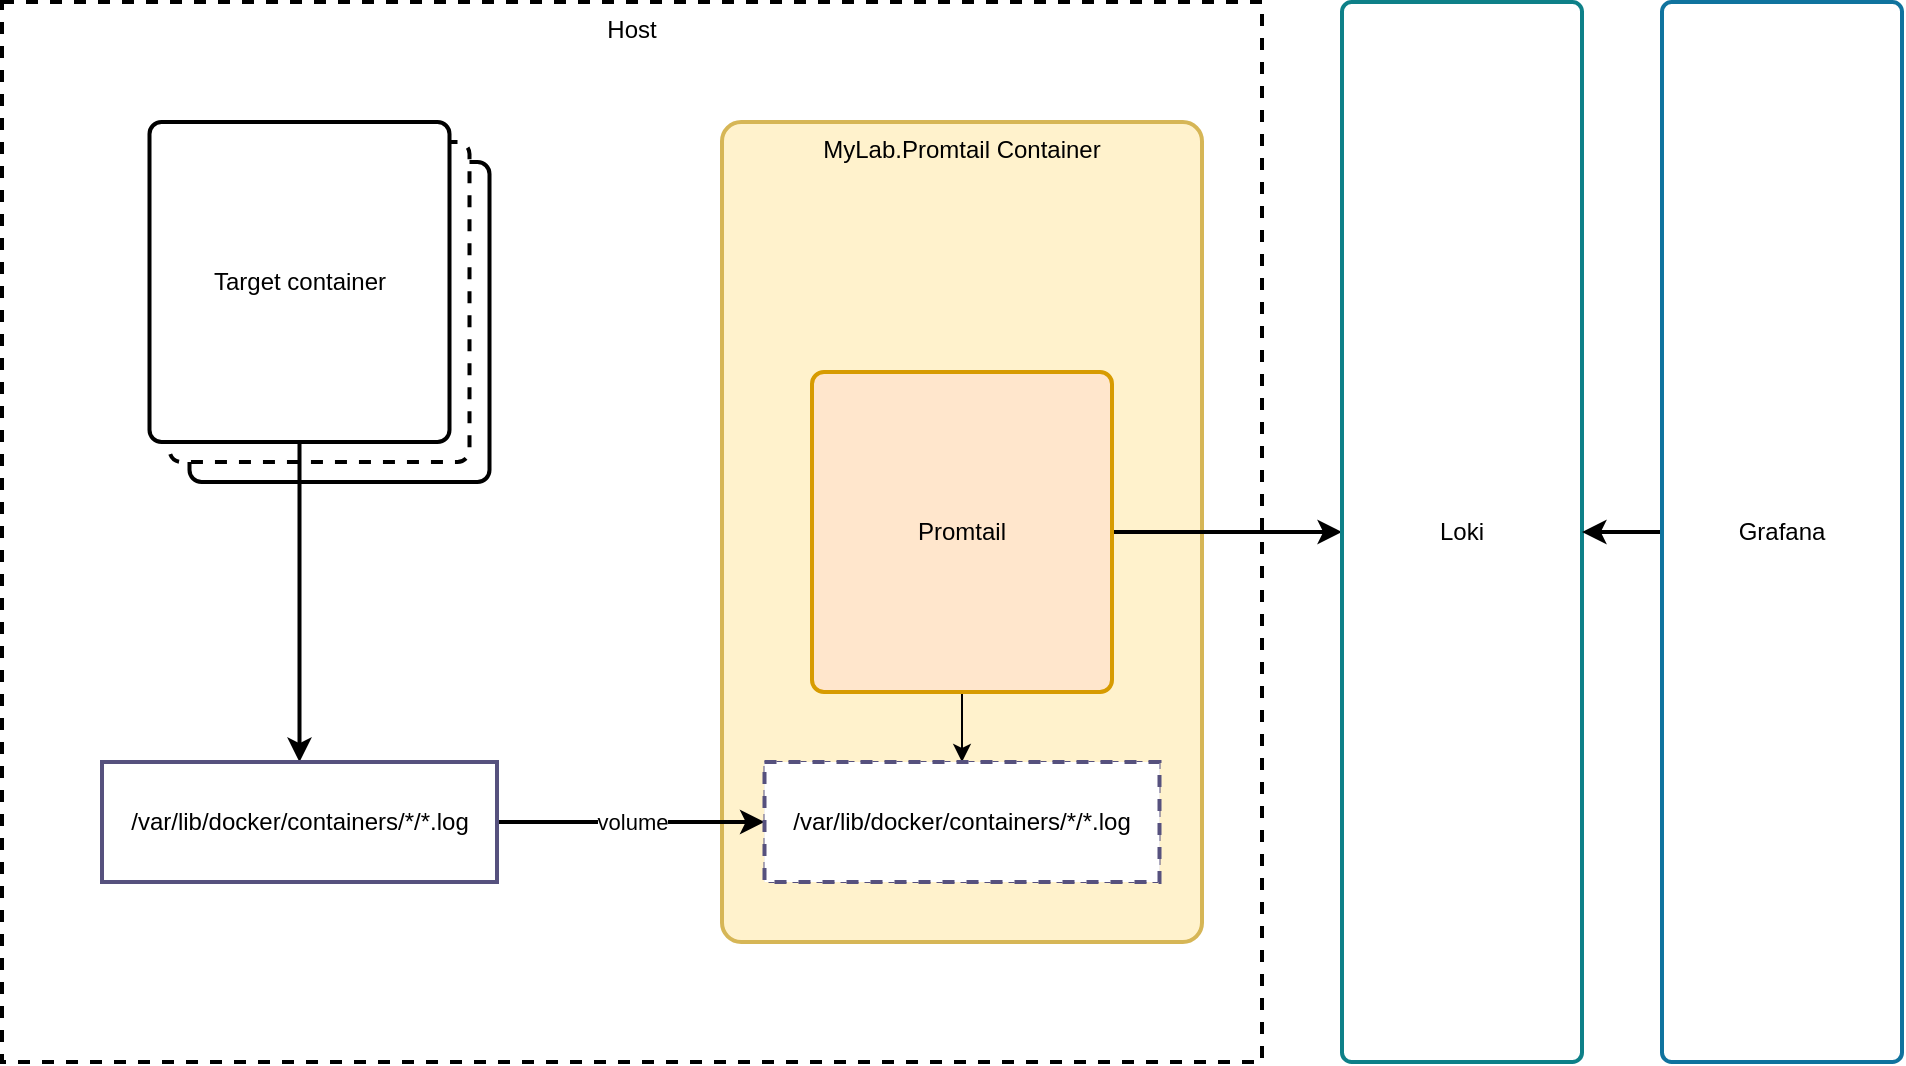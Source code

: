 <mxfile version="12.6.5" type="device"><diagram id="f3SyCNDqRQHfPyO30S9B" name="Page-1"><mxGraphModel dx="1080" dy="966" grid="1" gridSize="10" guides="1" tooltips="1" connect="1" arrows="1" fold="1" page="1" pageScale="1" pageWidth="1100" pageHeight="850" math="0" shadow="0"><root><mxCell id="0"/><mxCell id="1" parent="0"/><mxCell id="uIULBHfr_N6CEczHNAh2-7" value="Host" style="rounded=0;whiteSpace=wrap;html=1;shadow=0;dashed=1;strokeColor=#000000;align=center;verticalAlign=top;strokeWidth=2;" parent="1" vertex="1"><mxGeometry x="70" y="70" width="630" height="530" as="geometry"/></mxCell><mxCell id="uIULBHfr_N6CEczHNAh2-5" value="Target container" style="rounded=1;whiteSpace=wrap;html=1;arcSize=4;strokeWidth=2;" parent="1" vertex="1"><mxGeometry x="163.75" y="150" width="150" height="160" as="geometry"/></mxCell><mxCell id="uIULBHfr_N6CEczHNAh2-4" value="Target container" style="rounded=1;whiteSpace=wrap;html=1;arcSize=4;dashed=1;strokeWidth=2;" parent="1" vertex="1"><mxGeometry x="153.75" y="140" width="150" height="160" as="geometry"/></mxCell><mxCell id="uIULBHfr_N6CEczHNAh2-10" style="edgeStyle=orthogonalEdgeStyle;rounded=0;orthogonalLoop=1;jettySize=auto;html=1;exitX=0.5;exitY=1;exitDx=0;exitDy=0;entryX=0.5;entryY=0;entryDx=0;entryDy=0;strokeWidth=2;" parent="1" source="uIULBHfr_N6CEczHNAh2-1" target="uIULBHfr_N6CEczHNAh2-8" edge="1"><mxGeometry relative="1" as="geometry"/></mxCell><mxCell id="uIULBHfr_N6CEczHNAh2-1" value="Target container" style="rounded=1;whiteSpace=wrap;html=1;arcSize=4;strokeWidth=2;" parent="1" vertex="1"><mxGeometry x="143.75" y="130" width="150" height="160" as="geometry"/></mxCell><mxCell id="uIULBHfr_N6CEczHNAh2-6" value="MyLab.Promtail Container" style="rounded=1;whiteSpace=wrap;html=1;arcSize=4;align=center;verticalAlign=top;fillColor=#fff2cc;strokeColor=#d6b656;strokeWidth=2;" parent="1" vertex="1"><mxGeometry x="430" y="130" width="240" height="410" as="geometry"/></mxCell><mxCell id="uIULBHfr_N6CEczHNAh2-12" value="volume" style="edgeStyle=orthogonalEdgeStyle;rounded=0;orthogonalLoop=1;jettySize=auto;html=1;entryX=0;entryY=0.5;entryDx=0;entryDy=0;strokeWidth=2;" parent="1" source="uIULBHfr_N6CEczHNAh2-8" target="uIULBHfr_N6CEczHNAh2-11" edge="1"><mxGeometry relative="1" as="geometry"/></mxCell><mxCell id="uIULBHfr_N6CEczHNAh2-8" value="/var/lib/docker/containers/*/*.log" style="rounded=0;whiteSpace=wrap;html=1;shadow=0;strokeColor=#56517e;align=center;fillColor=#ffffff;strokeWidth=2;" parent="1" vertex="1"><mxGeometry x="120" y="450" width="197.5" height="60" as="geometry"/></mxCell><mxCell id="uIULBHfr_N6CEczHNAh2-11" value="/var/lib/docker/containers/*/*.log" style="rounded=0;whiteSpace=wrap;html=1;shadow=0;strokeColor=#56517e;align=center;dashed=1;fillColor=#d0cee2;" parent="1" vertex="1"><mxGeometry x="451.25" y="450" width="197.5" height="60" as="geometry"/></mxCell><mxCell id="uIULBHfr_N6CEczHNAh2-14" style="edgeStyle=orthogonalEdgeStyle;rounded=0;orthogonalLoop=1;jettySize=auto;html=1;entryX=0.5;entryY=0;entryDx=0;entryDy=0;" parent="1" source="uIULBHfr_N6CEczHNAh2-13" target="uIULBHfr_N6CEczHNAh2-11" edge="1"><mxGeometry relative="1" as="geometry"/></mxCell><mxCell id="uIULBHfr_N6CEczHNAh2-18" style="edgeStyle=orthogonalEdgeStyle;rounded=0;orthogonalLoop=1;jettySize=auto;html=1;exitX=1;exitY=0.5;exitDx=0;exitDy=0;entryX=0;entryY=0.5;entryDx=0;entryDy=0;strokeWidth=2;" parent="1" source="uIULBHfr_N6CEczHNAh2-13" target="uIULBHfr_N6CEczHNAh2-15" edge="1"><mxGeometry relative="1" as="geometry"/></mxCell><mxCell id="uIULBHfr_N6CEczHNAh2-13" value="Promtail" style="rounded=1;whiteSpace=wrap;html=1;arcSize=4;fillColor=#ffe6cc;strokeColor=#d79b00;strokeWidth=2;" parent="1" vertex="1"><mxGeometry x="475" y="255" width="150" height="160" as="geometry"/></mxCell><mxCell id="uIULBHfr_N6CEczHNAh2-15" value="Loki" style="rounded=1;whiteSpace=wrap;html=1;arcSize=4;fillColor=#FFFFFF;strokeColor=#0e8088;strokeWidth=2;" parent="1" vertex="1"><mxGeometry x="740" y="70" width="120" height="530" as="geometry"/></mxCell><mxCell id="uIULBHfr_N6CEczHNAh2-17" style="edgeStyle=orthogonalEdgeStyle;rounded=0;orthogonalLoop=1;jettySize=auto;html=1;entryX=1;entryY=0.5;entryDx=0;entryDy=0;strokeWidth=2;" parent="1" source="uIULBHfr_N6CEczHNAh2-16" target="uIULBHfr_N6CEczHNAh2-15" edge="1"><mxGeometry relative="1" as="geometry"/></mxCell><mxCell id="uIULBHfr_N6CEczHNAh2-16" value="Grafana" style="rounded=1;whiteSpace=wrap;html=1;arcSize=4;fillColor=#FFFFFF;strokeColor=#10739e;strokeWidth=2;" parent="1" vertex="1"><mxGeometry x="900" y="70" width="120" height="530" as="geometry"/></mxCell><mxCell id="lXdLk9ajFXJAKN0Ve_9z-1" value="/var/lib/docker/containers/*/*.log" style="rounded=0;whiteSpace=wrap;html=1;shadow=0;strokeColor=#56517e;align=center;dashed=1;fillColor=#ffffff;strokeWidth=2;" vertex="1" parent="1"><mxGeometry x="451.25" y="450" width="197.5" height="60" as="geometry"/></mxCell></root></mxGraphModel></diagram></mxfile>